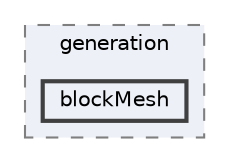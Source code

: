 digraph "applications/utilities/mesh/generation/blockMesh"
{
 // LATEX_PDF_SIZE
  bgcolor="transparent";
  edge [fontname=Helvetica,fontsize=10,labelfontname=Helvetica,labelfontsize=10];
  node [fontname=Helvetica,fontsize=10,shape=box,height=0.2,width=0.4];
  compound=true
  subgraph clusterdir_5e38c77784c29cb5c03b448ec3140896 {
    graph [ bgcolor="#edf0f7", pencolor="grey50", label="generation", fontname=Helvetica,fontsize=10 style="filled,dashed", URL="dir_5e38c77784c29cb5c03b448ec3140896.html",tooltip=""]
  dir_2a4d777693632c01efb82b5a9fbe1080 [label="blockMesh", fillcolor="#edf0f7", color="grey25", style="filled,bold", URL="dir_2a4d777693632c01efb82b5a9fbe1080.html",tooltip=""];
  }
}
